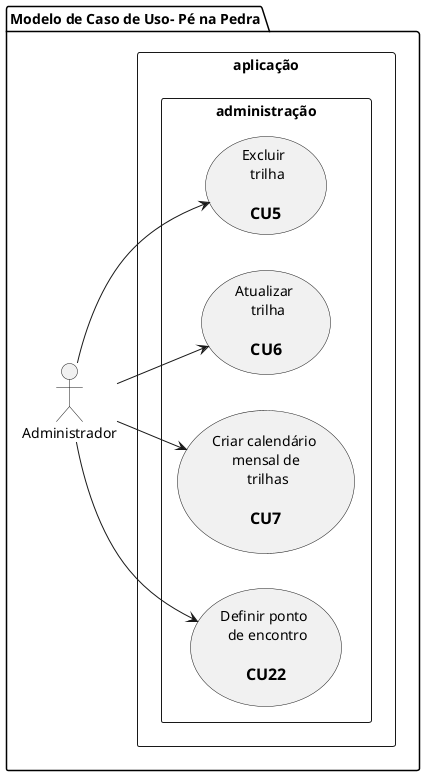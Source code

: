 @startuml pe_na_pedra_usecase_3
  left to right direction
  
  package "Modelo de Caso de Uso- Pé na Pedra" {
    
    :Administrador: as adm
    
    rectangle aplicação {
      rectangle administração {
        usecase uc5 as "Excluir \n trilha\n 
          == CU5"
        usecase uc6 as "Atualizar \n trilha\n 
          == CU6"
        usecase uc7 as "Criar calendário \n mensal de \n trilhas\n 
          == CU7"
        usecase uc22 as "Definir ponto \n de encontro\n 
          == CU22"
      }
    }
  }  

  adm --> uc5
  adm --> uc6
  adm --> uc7
  adm --> uc22 
@enduml
